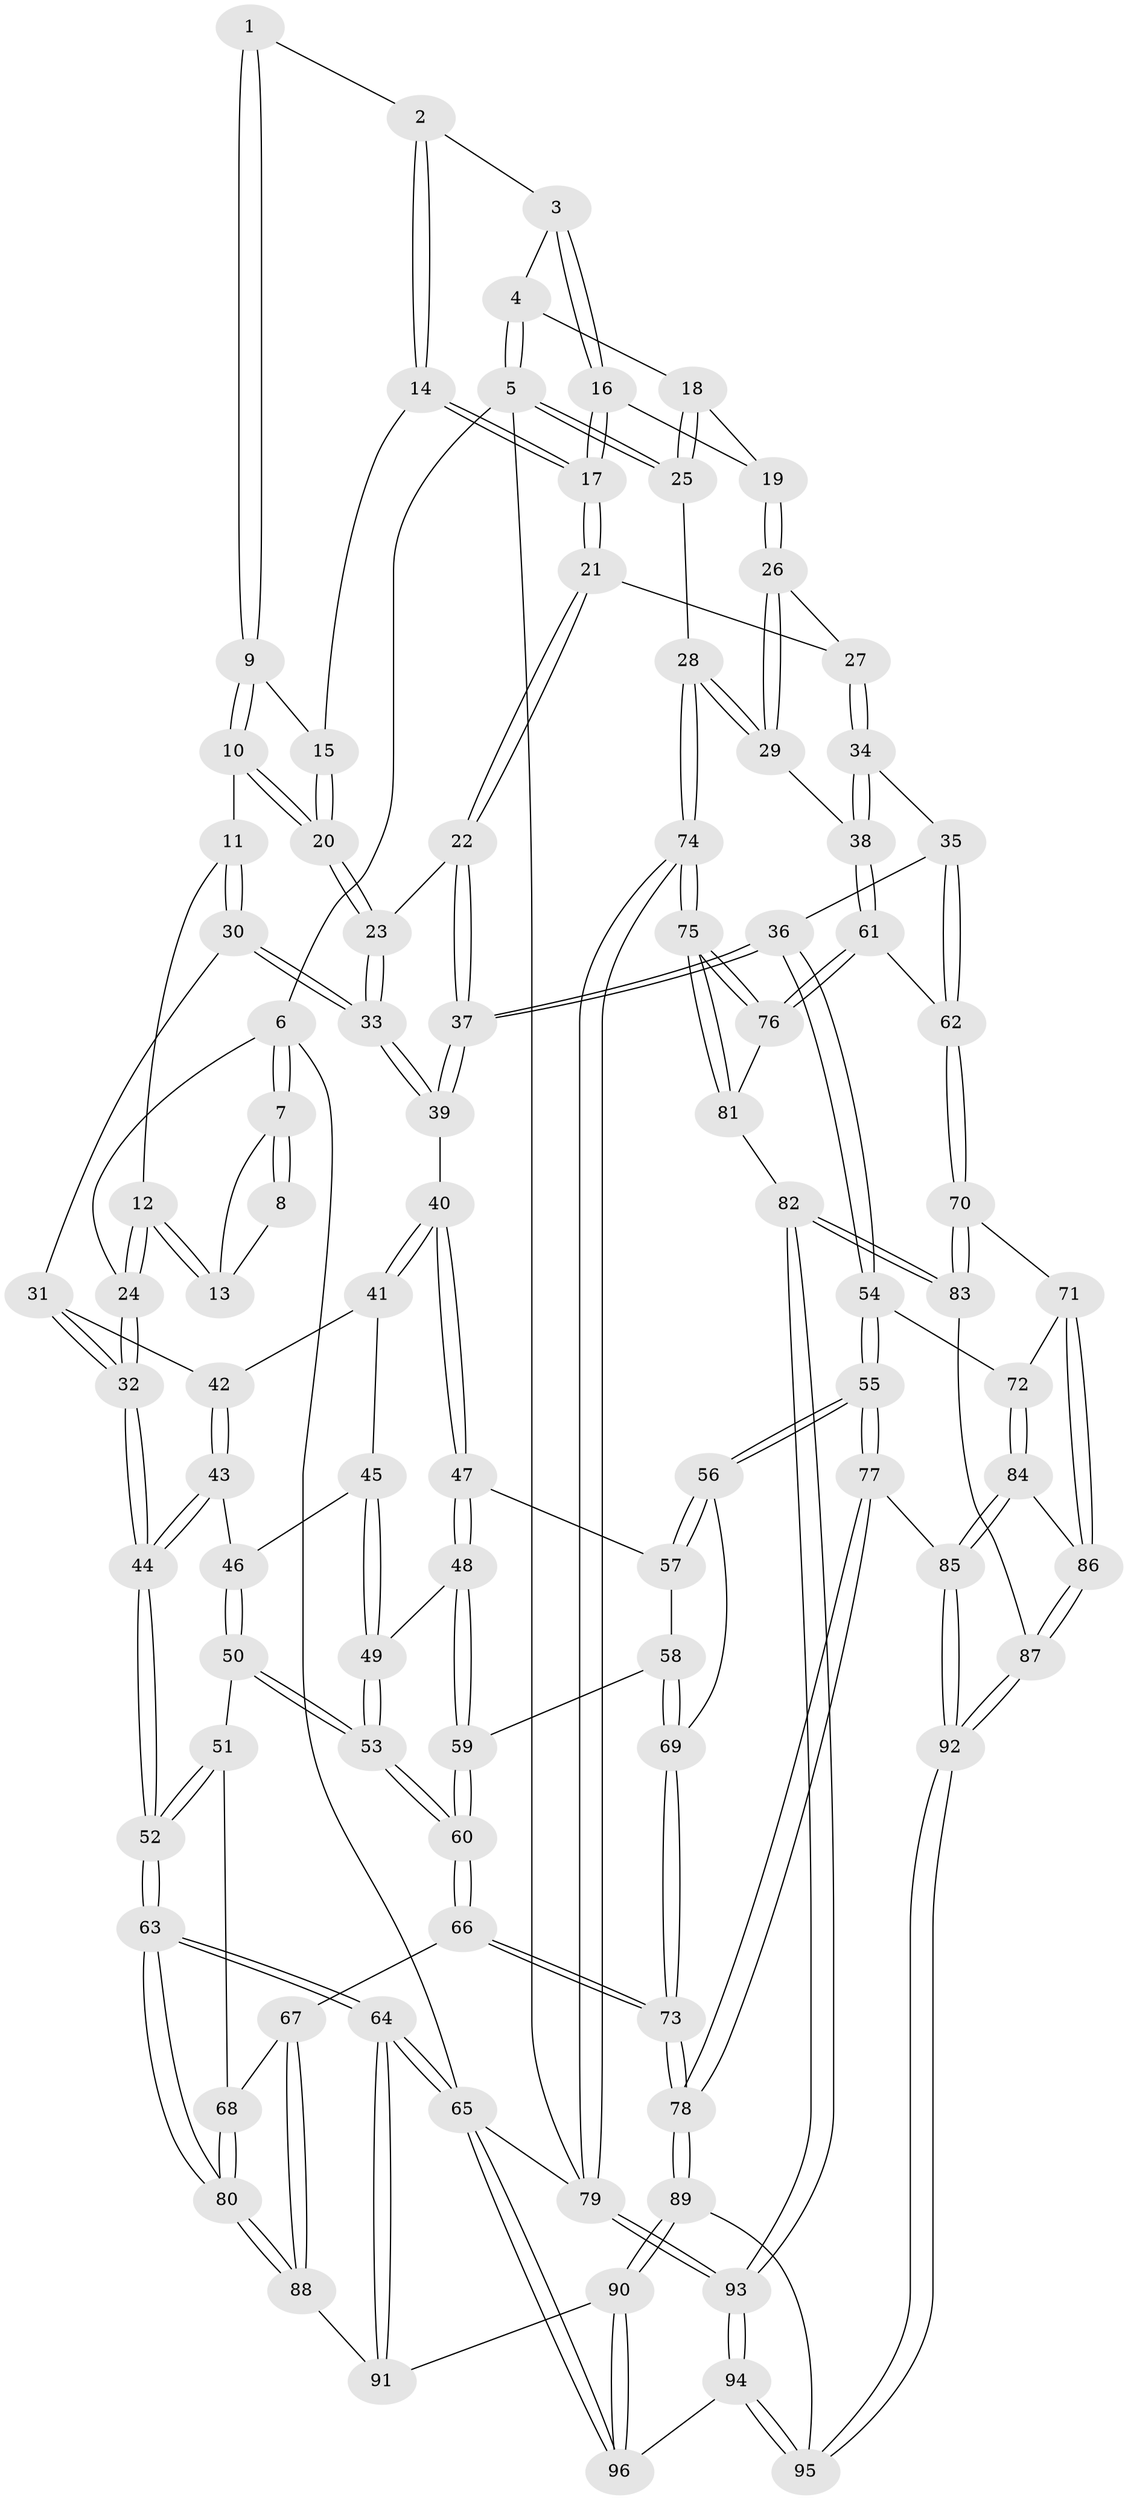 // Generated by graph-tools (version 1.1) at 2025/02/03/09/25 05:02:23]
// undirected, 96 vertices, 237 edges
graph export_dot {
graph [start="1"]
  node [color=gray90,style=filled];
  1 [pos="+0.3448761137437163+0"];
  2 [pos="+0.5400857363293124+0"];
  3 [pos="+0.9014176812966991+0"];
  4 [pos="+1+0"];
  5 [pos="+1+0"];
  6 [pos="+0+0"];
  7 [pos="+0+0"];
  8 [pos="+0.30133076946810855+0"];
  9 [pos="+0.3403233099903494+0"];
  10 [pos="+0.2852804747471818+0.14336465502029413"];
  11 [pos="+0.2205838259738511+0.16937182801694783"];
  12 [pos="+0.20808477035256856+0.1599236486652259"];
  13 [pos="+0.16973850934044749+0.09964107202319379"];
  14 [pos="+0.531701446208878+0.1244417789796746"];
  15 [pos="+0.5001235320104693+0.13206667264398098"];
  16 [pos="+0.6892487143862505+0.10605907015714904"];
  17 [pos="+0.6320601244720288+0.17147458564535634"];
  18 [pos="+0.8490649293634103+0.18999749658254986"];
  19 [pos="+0.8483008834882388+0.19045026282471625"];
  20 [pos="+0.39978110869282274+0.19918232331509297"];
  21 [pos="+0.649681344009104+0.2547101600393069"];
  22 [pos="+0.4688681327168824+0.3283568112409886"];
  23 [pos="+0.4189140645834033+0.28630739387241466"];
  24 [pos="+0+0.12911002353747325"];
  25 [pos="+1+0.3705317905259834"];
  26 [pos="+0.7749551452889836+0.2844928794516405"];
  27 [pos="+0.6808791869766837+0.28919877798503735"];
  28 [pos="+1+0.44656544767924916"];
  29 [pos="+1+0.4684540407584931"];
  30 [pos="+0.1782213277183837+0.2934384503921534"];
  31 [pos="+0.11214158895782732+0.3247936663824721"];
  32 [pos="+0+0.3148104674641462"];
  33 [pos="+0.2805010964976013+0.3782215696481125"];
  34 [pos="+0.6706521861634944+0.3831060158476444"];
  35 [pos="+0.6060608031536332+0.48688275208825865"];
  36 [pos="+0.5322290071808393+0.5195484641014125"];
  37 [pos="+0.4868366748200391+0.4757971154807762"];
  38 [pos="+0.9207920857063009+0.517763837451693"];
  39 [pos="+0.3000287399342559+0.46946604136685827"];
  40 [pos="+0.2955645146288188+0.47602329945353444"];
  41 [pos="+0.18159116531579184+0.45678362189880567"];
  42 [pos="+0.13025945095785413+0.43233803948136545"];
  43 [pos="+0.10477373711183473+0.5040502588590273"];
  44 [pos="+0+0.3492888039087649"];
  45 [pos="+0.1549593831294116+0.529013760277998"];
  46 [pos="+0.11013452359420067+0.5213101893288933"];
  47 [pos="+0.2945830411621927+0.47874672751309527"];
  48 [pos="+0.23373044815779256+0.5317768161495621"];
  49 [pos="+0.20025862133687858+0.5446312475931318"];
  50 [pos="+0.08071282924971368+0.5732142357272463"];
  51 [pos="+0.025540736195772847+0.5915775593805314"];
  52 [pos="+0+0.5435686657123169"];
  53 [pos="+0.1637881516923333+0.6597350085426296"];
  54 [pos="+0.5191138271132251+0.6103650705676148"];
  55 [pos="+0.4386345602910592+0.665220614276505"];
  56 [pos="+0.36872417986401057+0.6392010178891429"];
  57 [pos="+0.30939427603331265+0.525125952272277"];
  58 [pos="+0.2707252245051208+0.6335164848129062"];
  59 [pos="+0.25600513823618243+0.6342949278998657"];
  60 [pos="+0.17297780305964391+0.6939106874869664"];
  61 [pos="+0.851089734187052+0.5886643163003629"];
  62 [pos="+0.8214212002363553+0.5953356082537584"];
  63 [pos="+0+0.83145405661862"];
  64 [pos="+0+1"];
  65 [pos="+0+1"];
  66 [pos="+0.16794199934814802+0.7220925252998545"];
  67 [pos="+0.15648101309544316+0.7262280879941564"];
  68 [pos="+0.0639055430790234+0.6908859646713285"];
  69 [pos="+0.32870902791405693+0.6492408262065186"];
  70 [pos="+0.6999143376897338+0.7009510960123814"];
  71 [pos="+0.6846176296000958+0.7031872827598644"];
  72 [pos="+0.5833066287851243+0.671031741779688"];
  73 [pos="+0.24071542617713612+0.7757785140020591"];
  74 [pos="+1+1"];
  75 [pos="+1+0.8232366108033549"];
  76 [pos="+0.8812202744688252+0.7141604853697502"];
  77 [pos="+0.39944238954077255+0.8089193082399051"];
  78 [pos="+0.3179277889742954+0.8742347228651661"];
  79 [pos="+1+1"];
  80 [pos="+0+0.8165031702172507"];
  81 [pos="+0.8114521973838184+0.8286543090231823"];
  82 [pos="+0.7975134518789834+0.8418788652991263"];
  83 [pos="+0.7819874161223295+0.8314798232869651"];
  84 [pos="+0.5613663951640416+0.7846316184258759"];
  85 [pos="+0.5156572713077706+0.8368509048617443"];
  86 [pos="+0.6460670657162798+0.8213661574598907"];
  87 [pos="+0.6508393547512428+0.8490154100835718"];
  88 [pos="+0.12714030506769963+0.7592242682851169"];
  89 [pos="+0.31562730363374647+0.8856105403428551"];
  90 [pos="+0.290792847589687+0.9484551834383108"];
  91 [pos="+0.0940174426788834+0.8447689796507921"];
  92 [pos="+0.6034174447983002+0.9570221273388648"];
  93 [pos="+0.8701463141492727+1"];
  94 [pos="+0.694826789024364+1"];
  95 [pos="+0.6055954618207753+0.9741979661736286"];
  96 [pos="+0.2443688782885767+1"];
  1 -- 2;
  1 -- 9;
  1 -- 9;
  2 -- 3;
  2 -- 14;
  2 -- 14;
  3 -- 4;
  3 -- 16;
  3 -- 16;
  4 -- 5;
  4 -- 5;
  4 -- 18;
  5 -- 6;
  5 -- 25;
  5 -- 25;
  5 -- 79;
  6 -- 7;
  6 -- 7;
  6 -- 24;
  6 -- 65;
  7 -- 8;
  7 -- 8;
  7 -- 13;
  8 -- 13;
  9 -- 10;
  9 -- 10;
  9 -- 15;
  10 -- 11;
  10 -- 20;
  10 -- 20;
  11 -- 12;
  11 -- 30;
  11 -- 30;
  12 -- 13;
  12 -- 13;
  12 -- 24;
  12 -- 24;
  14 -- 15;
  14 -- 17;
  14 -- 17;
  15 -- 20;
  15 -- 20;
  16 -- 17;
  16 -- 17;
  16 -- 19;
  17 -- 21;
  17 -- 21;
  18 -- 19;
  18 -- 25;
  18 -- 25;
  19 -- 26;
  19 -- 26;
  20 -- 23;
  20 -- 23;
  21 -- 22;
  21 -- 22;
  21 -- 27;
  22 -- 23;
  22 -- 37;
  22 -- 37;
  23 -- 33;
  23 -- 33;
  24 -- 32;
  24 -- 32;
  25 -- 28;
  26 -- 27;
  26 -- 29;
  26 -- 29;
  27 -- 34;
  27 -- 34;
  28 -- 29;
  28 -- 29;
  28 -- 74;
  28 -- 74;
  29 -- 38;
  30 -- 31;
  30 -- 33;
  30 -- 33;
  31 -- 32;
  31 -- 32;
  31 -- 42;
  32 -- 44;
  32 -- 44;
  33 -- 39;
  33 -- 39;
  34 -- 35;
  34 -- 38;
  34 -- 38;
  35 -- 36;
  35 -- 62;
  35 -- 62;
  36 -- 37;
  36 -- 37;
  36 -- 54;
  36 -- 54;
  37 -- 39;
  37 -- 39;
  38 -- 61;
  38 -- 61;
  39 -- 40;
  40 -- 41;
  40 -- 41;
  40 -- 47;
  40 -- 47;
  41 -- 42;
  41 -- 45;
  42 -- 43;
  42 -- 43;
  43 -- 44;
  43 -- 44;
  43 -- 46;
  44 -- 52;
  44 -- 52;
  45 -- 46;
  45 -- 49;
  45 -- 49;
  46 -- 50;
  46 -- 50;
  47 -- 48;
  47 -- 48;
  47 -- 57;
  48 -- 49;
  48 -- 59;
  48 -- 59;
  49 -- 53;
  49 -- 53;
  50 -- 51;
  50 -- 53;
  50 -- 53;
  51 -- 52;
  51 -- 52;
  51 -- 68;
  52 -- 63;
  52 -- 63;
  53 -- 60;
  53 -- 60;
  54 -- 55;
  54 -- 55;
  54 -- 72;
  55 -- 56;
  55 -- 56;
  55 -- 77;
  55 -- 77;
  56 -- 57;
  56 -- 57;
  56 -- 69;
  57 -- 58;
  58 -- 59;
  58 -- 69;
  58 -- 69;
  59 -- 60;
  59 -- 60;
  60 -- 66;
  60 -- 66;
  61 -- 62;
  61 -- 76;
  61 -- 76;
  62 -- 70;
  62 -- 70;
  63 -- 64;
  63 -- 64;
  63 -- 80;
  63 -- 80;
  64 -- 65;
  64 -- 65;
  64 -- 91;
  64 -- 91;
  65 -- 96;
  65 -- 96;
  65 -- 79;
  66 -- 67;
  66 -- 73;
  66 -- 73;
  67 -- 68;
  67 -- 88;
  67 -- 88;
  68 -- 80;
  68 -- 80;
  69 -- 73;
  69 -- 73;
  70 -- 71;
  70 -- 83;
  70 -- 83;
  71 -- 72;
  71 -- 86;
  71 -- 86;
  72 -- 84;
  72 -- 84;
  73 -- 78;
  73 -- 78;
  74 -- 75;
  74 -- 75;
  74 -- 79;
  74 -- 79;
  75 -- 76;
  75 -- 76;
  75 -- 81;
  75 -- 81;
  76 -- 81;
  77 -- 78;
  77 -- 78;
  77 -- 85;
  78 -- 89;
  78 -- 89;
  79 -- 93;
  79 -- 93;
  80 -- 88;
  80 -- 88;
  81 -- 82;
  82 -- 83;
  82 -- 83;
  82 -- 93;
  82 -- 93;
  83 -- 87;
  84 -- 85;
  84 -- 85;
  84 -- 86;
  85 -- 92;
  85 -- 92;
  86 -- 87;
  86 -- 87;
  87 -- 92;
  87 -- 92;
  88 -- 91;
  89 -- 90;
  89 -- 90;
  89 -- 95;
  90 -- 91;
  90 -- 96;
  90 -- 96;
  92 -- 95;
  92 -- 95;
  93 -- 94;
  93 -- 94;
  94 -- 95;
  94 -- 95;
  94 -- 96;
}
